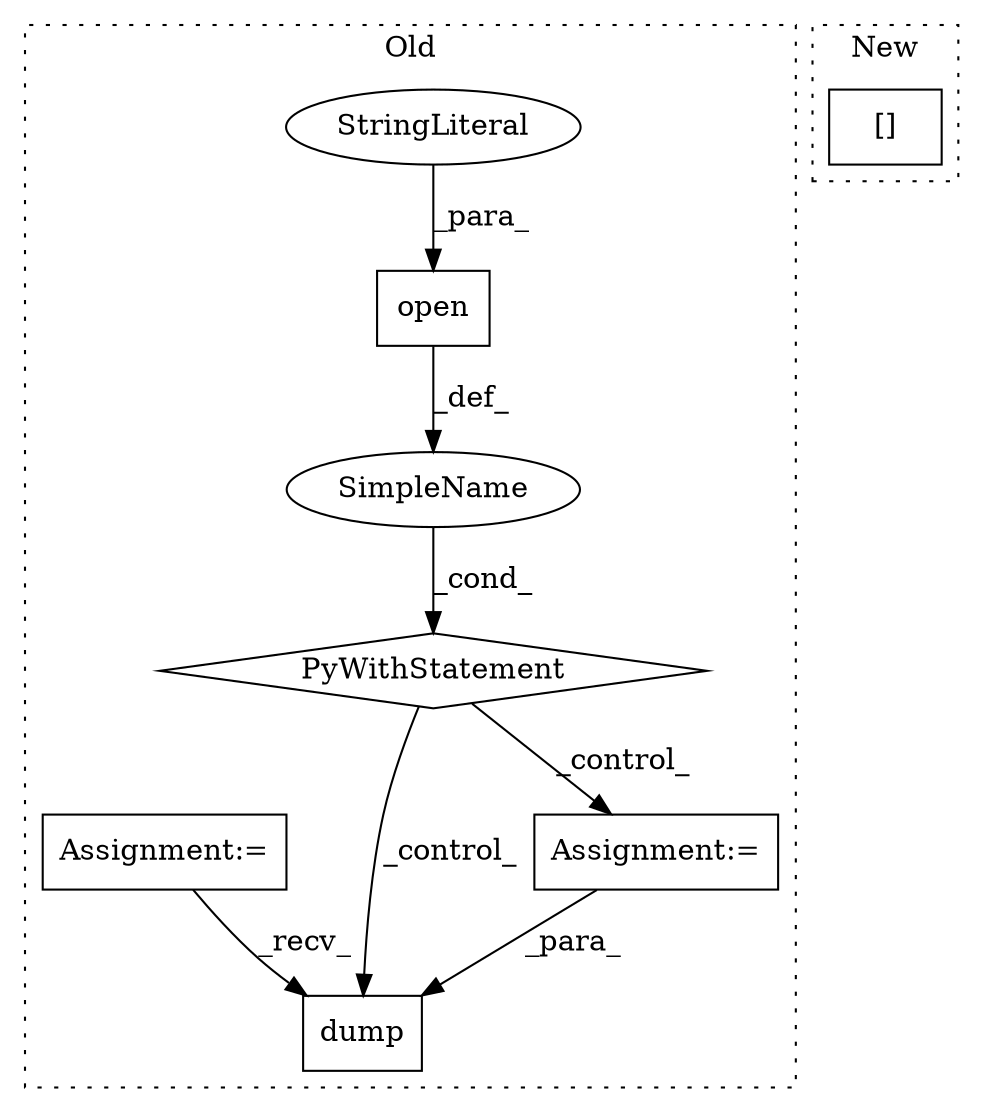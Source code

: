 digraph G {
subgraph cluster0 {
1 [label="dump" a="32" s="1827,1846" l="5,1" shape="box"];
3 [label="Assignment:=" a="7" s="1805" l="7" shape="box"];
4 [label="SimpleName" a="42" s="" l="" shape="ellipse"];
5 [label="PyWithStatement" a="104" s="1759,1790" l="10,2" shape="diamond"];
6 [label="open" a="32" s="1769,1789" l="5,1" shape="box"];
7 [label="StringLiteral" a="45" s="1785" l="4" shape="ellipse"];
8 [label="Assignment:=" a="7" s="988" l="6" shape="box"];
label = "Old";
style="dotted";
}
subgraph cluster1 {
2 [label="[]" a="2" s="1036,1086" l="12,1" shape="box"];
label = "New";
style="dotted";
}
3 -> 1 [label="_para_"];
4 -> 5 [label="_cond_"];
5 -> 3 [label="_control_"];
5 -> 1 [label="_control_"];
6 -> 4 [label="_def_"];
7 -> 6 [label="_para_"];
8 -> 1 [label="_recv_"];
}